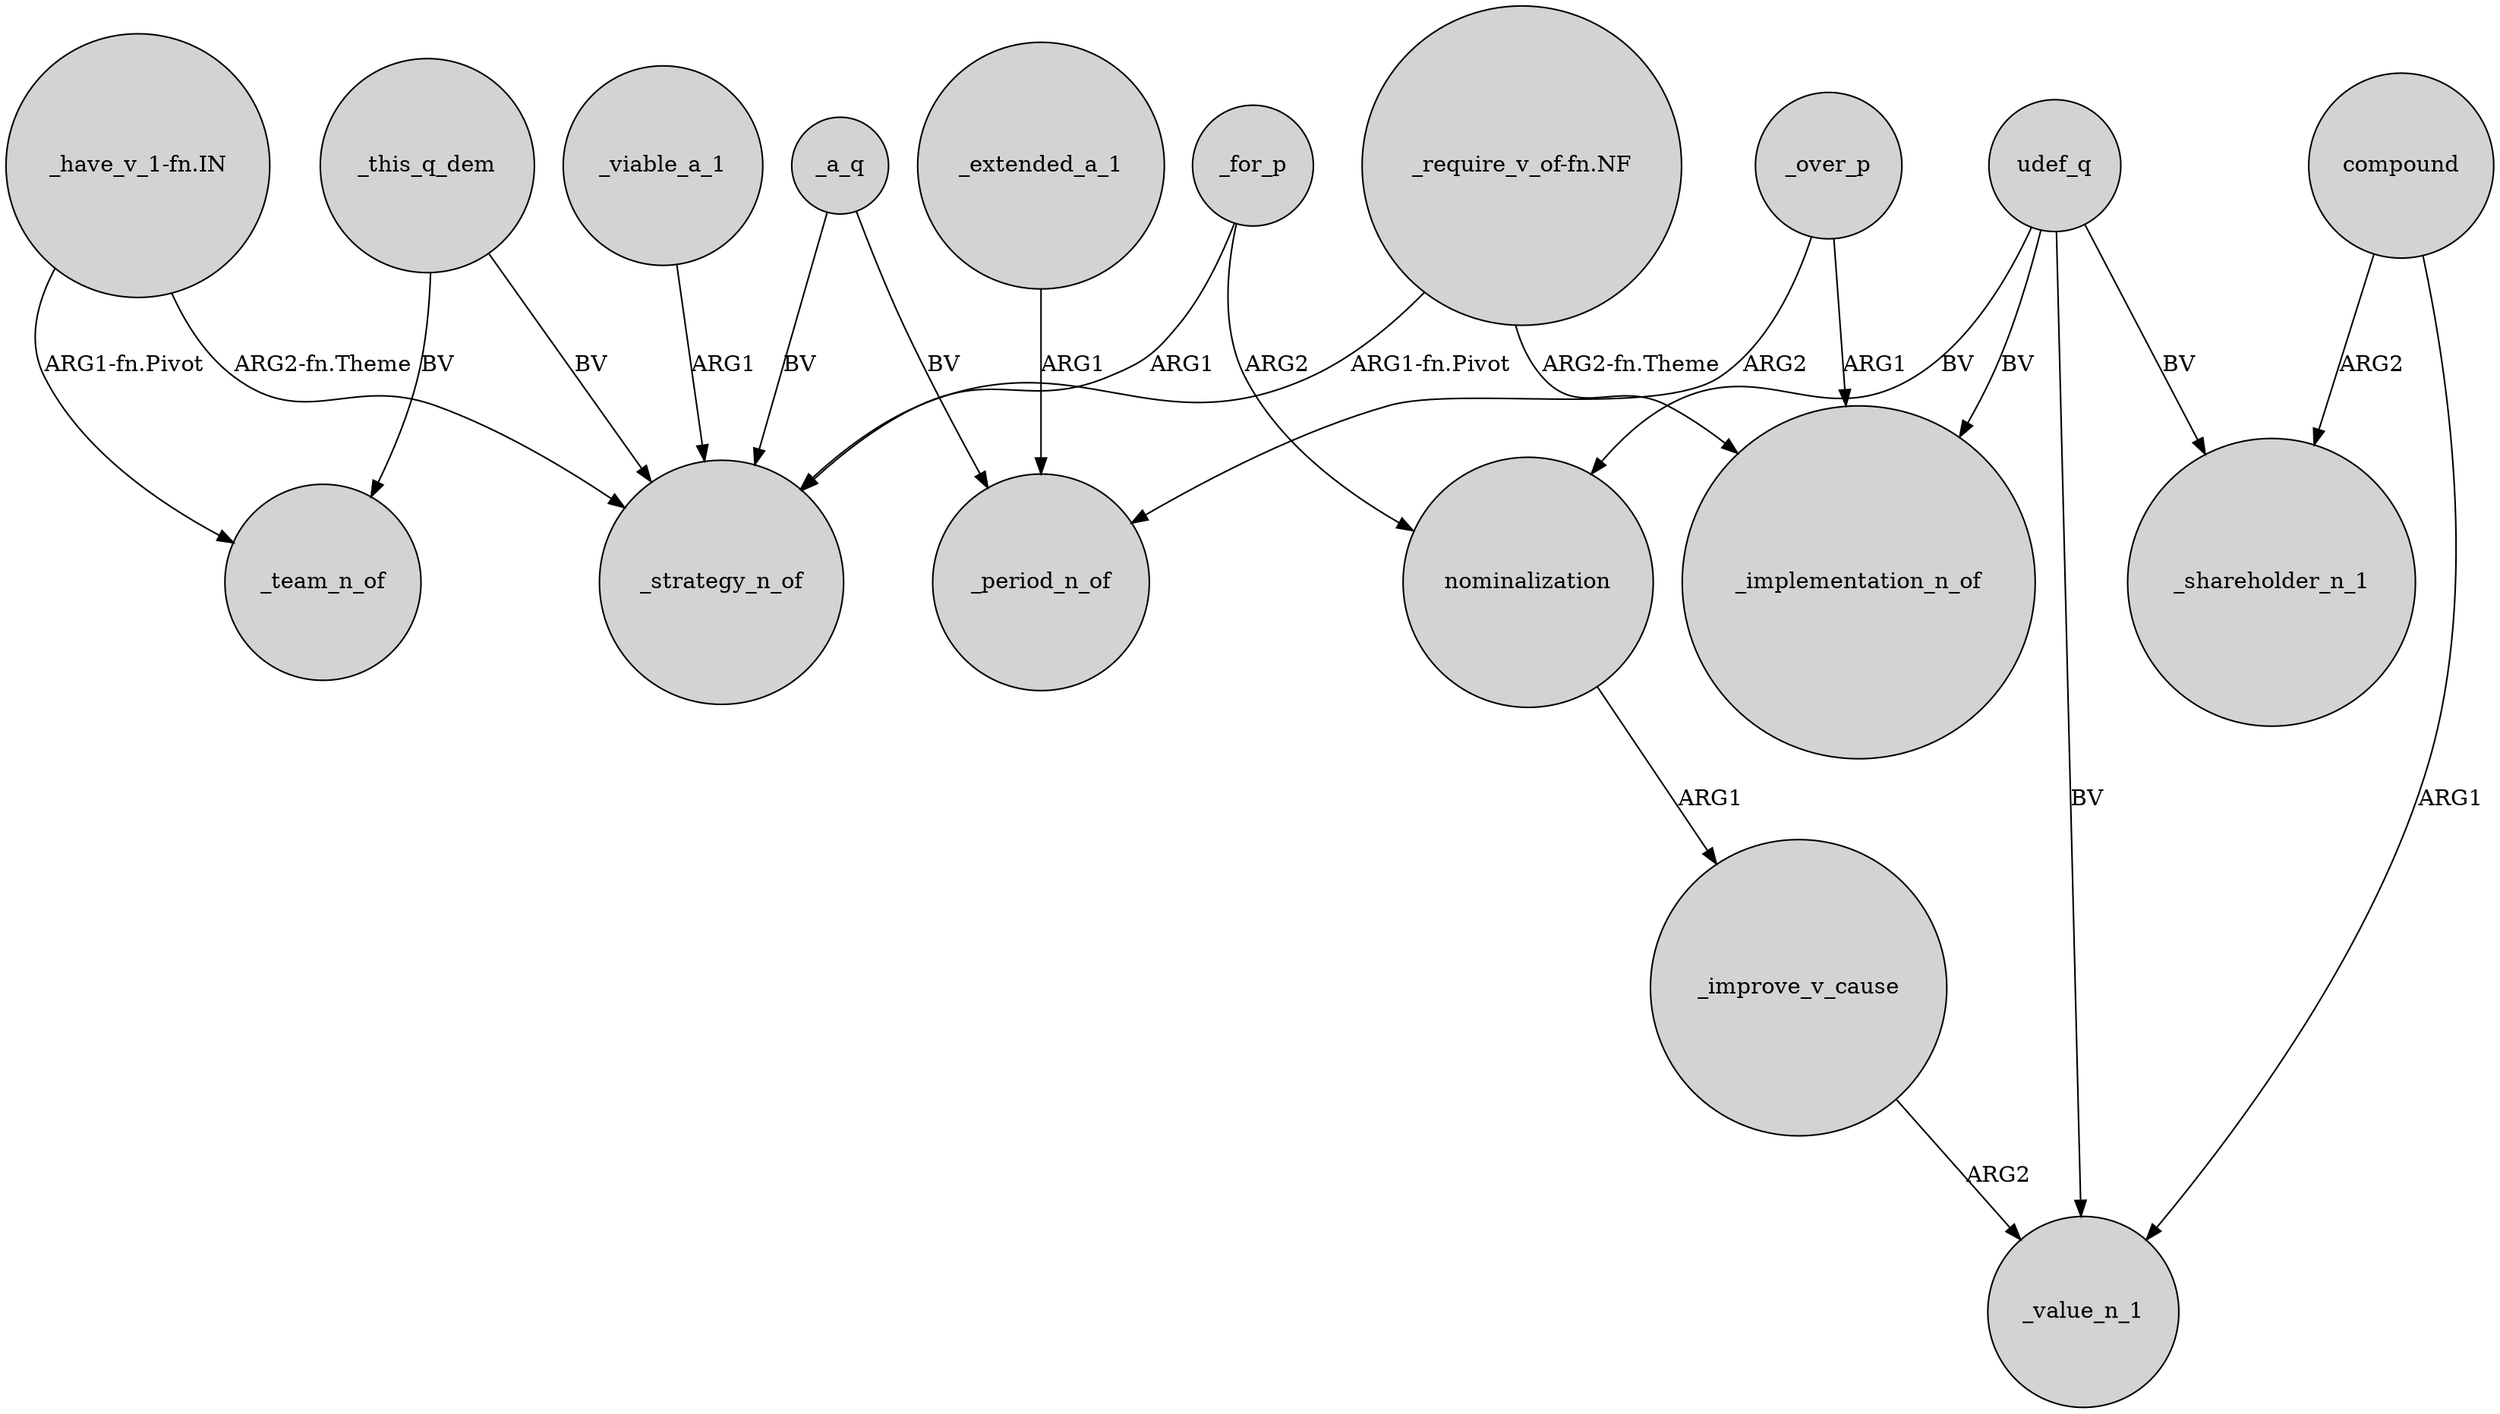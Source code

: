 digraph {
	node [shape=circle style=filled]
	_viable_a_1 -> _strategy_n_of [label=ARG1]
	_a_q -> _period_n_of [label=BV]
	_improve_v_cause -> _value_n_1 [label=ARG2]
	compound -> _shareholder_n_1 [label=ARG2]
	nominalization -> _improve_v_cause [label=ARG1]
	_for_p -> _strategy_n_of [label=ARG1]
	_for_p -> nominalization [label=ARG2]
	udef_q -> _shareholder_n_1 [label=BV]
	"_require_v_of-fn.NF" -> _strategy_n_of [label="ARG1-fn.Pivot"]
	_this_q_dem -> _team_n_of [label=BV]
	_extended_a_1 -> _period_n_of [label=ARG1]
	"_have_v_1-fn.IN" -> _team_n_of [label="ARG1-fn.Pivot"]
	udef_q -> nominalization [label=BV]
	_over_p -> _implementation_n_of [label=ARG1]
	"_require_v_of-fn.NF" -> _implementation_n_of [label="ARG2-fn.Theme"]
	"_have_v_1-fn.IN" -> _strategy_n_of [label="ARG2-fn.Theme"]
	udef_q -> _value_n_1 [label=BV]
	udef_q -> _implementation_n_of [label=BV]
	_over_p -> _period_n_of [label=ARG2]
	compound -> _value_n_1 [label=ARG1]
	_this_q_dem -> _strategy_n_of [label=BV]
	_a_q -> _strategy_n_of [label=BV]
}
